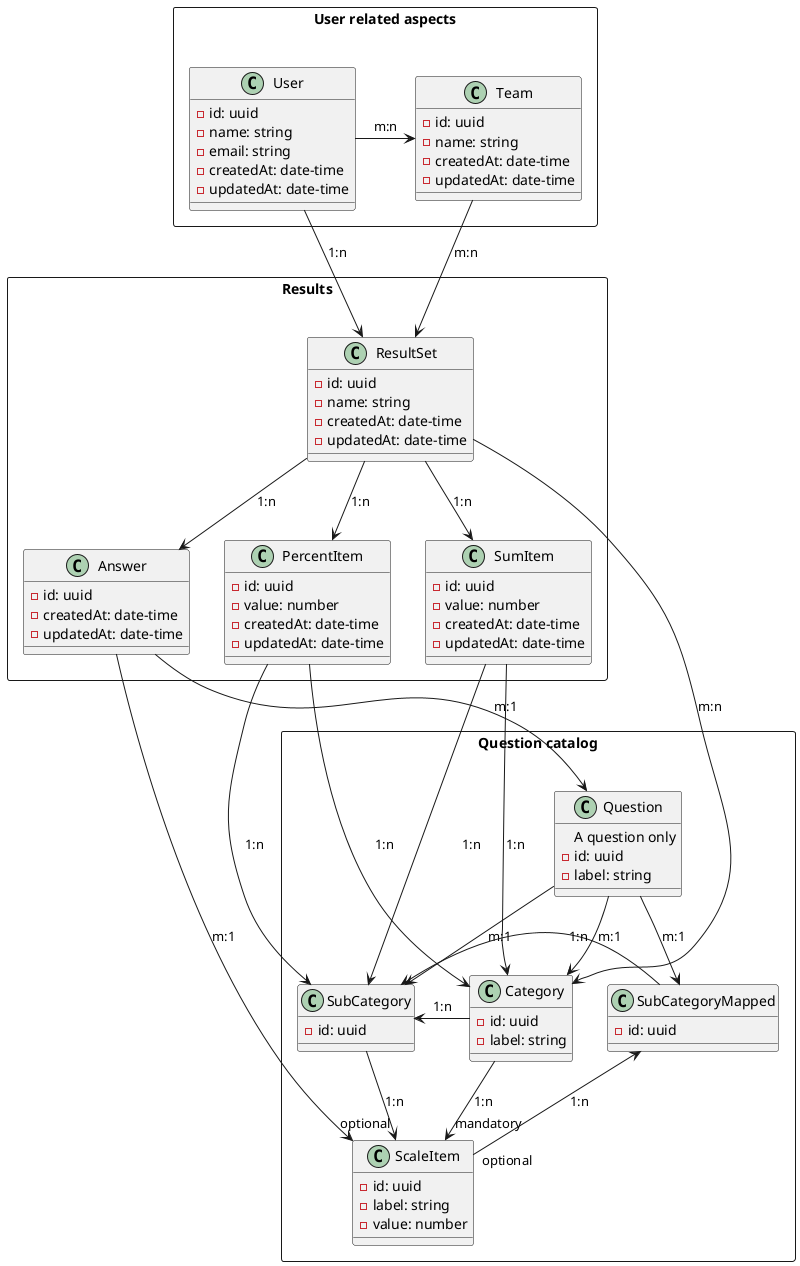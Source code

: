 @startuml data_architecture

rectangle "User related aspects" {
    class User {
        - id: uuid
        - name: string
        - email: string
        - createdAt: date-time
        - updatedAt: date-time
    }

    class Team {
        - id: uuid
        - name: string
        - createdAt: date-time
        - updatedAt: date-time
    }

    User -> Team : m:n
}

rectangle "Results" {
    class ResultSet {
        - id: uuid
        - name: string
        - createdAt: date-time
        - updatedAt: date-time
    }

    class Answer {
        - id: uuid
        - createdAt: date-time
        - updatedAt: date-time
    }

    class SumItem {
        - id: uuid
        - value: number
        - createdAt: date-time
        - updatedAt: date-time
    }

    class PercentItem {
        - id: uuid
        - value: number
        - createdAt: date-time
        - updatedAt: date-time
    }

    ResultSet --> SumItem : 1:n
    ResultSet --> PercentItem : 1:n
    ResultSet --> Answer : 1:n
}

rectangle "Question catalog" {
    class Question {
        A question only 
        - id: uuid
        - label: string
    }

    class Category {
        - id: uuid
        - label: string
    }

    class SubCategory {
        - id: uuid
    }

    class SubCategoryMapped {
        - id: uuid
    }

    class ScaleItem {
        - id: uuid
        - label: string
        - value: number
    }

    Question --> Category : m:1
    Question --> SubCategory : m:1
    Question --> SubCategoryMapped : m:1
    Category -> SubCategory : 1:n
    Category --> "mandatory" ScaleItem : 1:n
    SubCategory --> "optional" ScaleItem : 1:n
    SubCategoryMapped <-- "optional" ScaleItem : 1:n
    SubCategory <- SubCategoryMapped : 1:n

}

User --> ResultSet : 1:n
Team --> ResultSet : m:n
SumItem --> Category : 1:n
SumItem --> SubCategory : 1:n
PercentItem --> Category : 1:n
PercentItem --> SubCategory : 1:n
ResultSet --> Category : m:n
Answer --> Question : m:1
Answer --> ScaleItem : m:1

@enduml